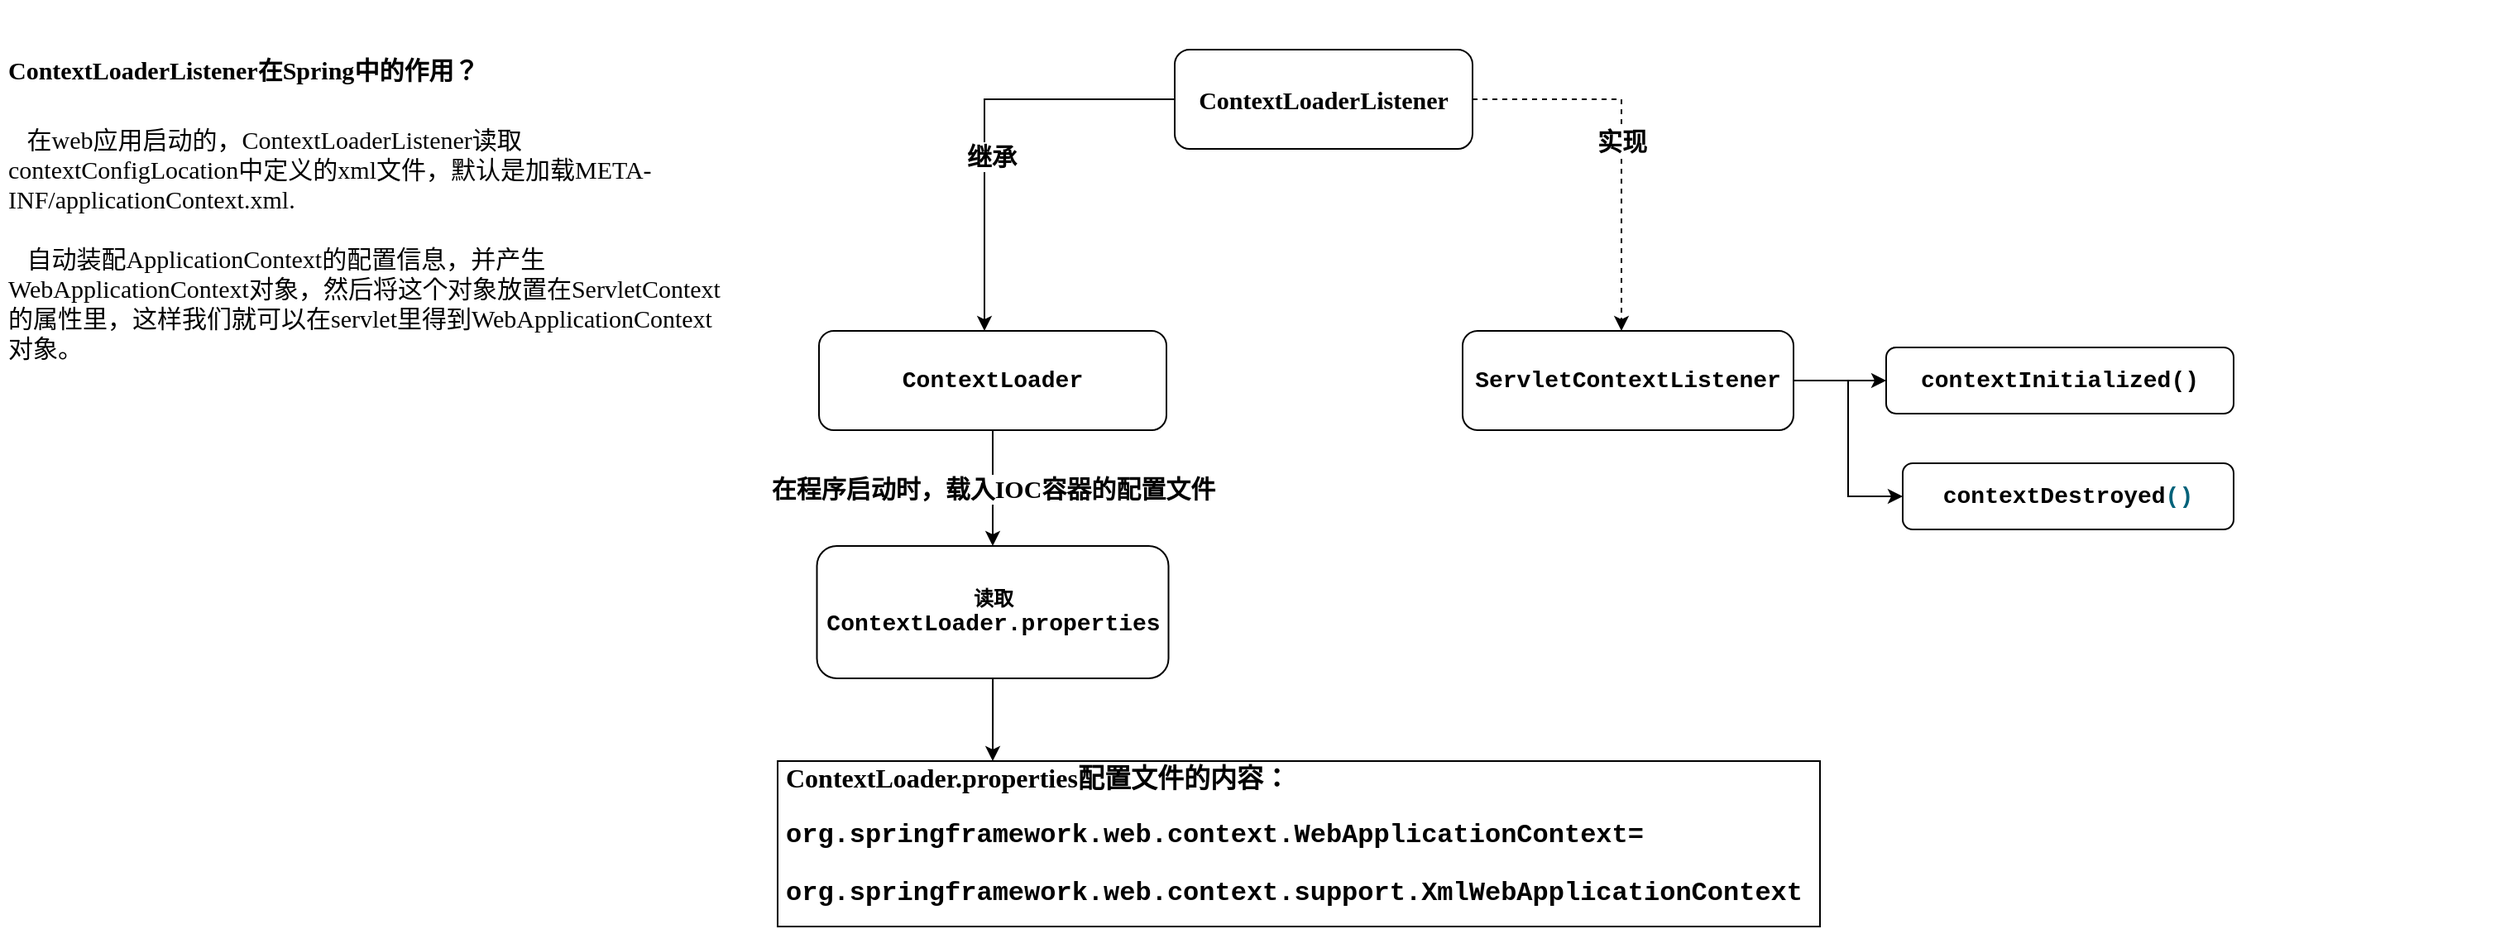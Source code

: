 <mxfile version="13.6.5" type="device"><diagram id="oO9Y5EatIj43Gdr_YWNO" name="Page-1"><mxGraphModel dx="2249" dy="762" grid="1" gridSize="10" guides="1" tooltips="1" connect="1" arrows="1" fold="1" page="1" pageScale="1" pageWidth="827" pageHeight="1169" math="0" shadow="0"><root><mxCell id="0"/><mxCell id="1" parent="0"/><mxCell id="0J1Sjv3J2SMHJqvnmU2G-5" value="" style="edgeStyle=orthogonalEdgeStyle;rounded=0;orthogonalLoop=1;jettySize=auto;html=1;fontSize=15;fontStyle=1;" edge="1" parent="1" source="0J1Sjv3J2SMHJqvnmU2G-1" target="0J1Sjv3J2SMHJqvnmU2G-4"><mxGeometry relative="1" as="geometry"><Array as="points"><mxPoint x="125" y="60"/></Array></mxGeometry></mxCell><mxCell id="0J1Sjv3J2SMHJqvnmU2G-6" value="继承" style="edgeLabel;html=1;align=center;verticalAlign=middle;resizable=0;points=[];fontSize=15;fontFamily=楷体;fontStyle=1;" vertex="1" connectable="0" parent="0J1Sjv3J2SMHJqvnmU2G-5"><mxGeometry x="0.164" y="4" relative="1" as="geometry"><mxPoint as="offset"/></mxGeometry></mxCell><mxCell id="0J1Sjv3J2SMHJqvnmU2G-8" value="实现" style="edgeStyle=orthogonalEdgeStyle;rounded=0;orthogonalLoop=1;jettySize=auto;html=1;fontSize=15;dashed=1;fontFamily=楷体;fontStyle=1;" edge="1" parent="1" source="0J1Sjv3J2SMHJqvnmU2G-1" target="0J1Sjv3J2SMHJqvnmU2G-7"><mxGeometry relative="1" as="geometry"><Array as="points"><mxPoint x="510" y="60"/></Array></mxGeometry></mxCell><mxCell id="0J1Sjv3J2SMHJqvnmU2G-1" value="&lt;font style=&quot;font-size: 15px&quot; face=&quot;Times New Roman&quot;&gt;ContextLoaderListener&lt;/font&gt;" style="rounded=1;whiteSpace=wrap;html=1;fontStyle=1;" vertex="1" parent="1"><mxGeometry x="240" y="30" width="180" height="60" as="geometry"/></mxCell><mxCell id="0J1Sjv3J2SMHJqvnmU2G-3" value="&lt;h1&gt;&lt;font face=&quot;Times New Roman&quot; style=&quot;font-size: 15px&quot;&gt;ContextLoaderListener&lt;/font&gt;&lt;font style=&quot;font-size: 15px&quot; face=&quot;楷体&quot;&gt;在&lt;/font&gt;&lt;font face=&quot;Times New Roman&quot; style=&quot;font-size: 15px&quot;&gt;Spring&lt;/font&gt;&lt;font style=&quot;font-size: 15px&quot; face=&quot;楷体&quot;&gt;中的作用？&lt;/font&gt;&lt;font face=&quot;楷体&quot; style=&quot;font-size: 15px&quot;&gt;&lt;br&gt;&lt;/font&gt;&lt;/h1&gt;&lt;div&gt;&lt;div&gt;&lt;div&gt;&lt;span style=&quot;font-weight: normal&quot;&gt;&lt;font face=&quot;楷体&quot;&gt;&amp;nbsp; &amp;nbsp;在&lt;/font&gt;&lt;font face=&quot;Times New Roman&quot;&gt;web&lt;/font&gt;&lt;font face=&quot;楷体&quot;&gt;应用启动的，&lt;/font&gt;&lt;font face=&quot;Times New Roman&quot;&gt;ContextLoaderListener&lt;/font&gt;&lt;font face=&quot;楷体&quot;&gt;读取&lt;/font&gt;&lt;font face=&quot;Times New Roman&quot;&gt;contextConfigLocation&lt;/font&gt;&lt;font face=&quot;楷体&quot;&gt;中定义的&lt;/font&gt;&lt;font face=&quot;Times New Roman&quot;&gt;xml&lt;/font&gt;&lt;font face=&quot;楷体&quot;&gt;文件，默认是加载&lt;/font&gt;&lt;font face=&quot;Times New Roman&quot;&gt;META-INF/applicationContext.xml.&lt;/font&gt;&lt;/span&gt;&lt;/div&gt;&lt;div&gt;&lt;span style=&quot;font-weight: normal&quot;&gt;&lt;font face=&quot;楷体&quot;&gt;&lt;br&gt;&lt;/font&gt;&lt;/span&gt;&lt;/div&gt;&lt;div&gt;&lt;span style=&quot;font-weight: normal&quot;&gt;&lt;font face=&quot;楷体&quot;&gt;&amp;nbsp; &amp;nbsp;自动装配&lt;/font&gt;&lt;font face=&quot;Times New Roman&quot;&gt;ApplicationContext&lt;/font&gt;&lt;font face=&quot;楷体&quot;&gt;的配置信息，并产生&lt;/font&gt;&lt;font face=&quot;Times New Roman&quot;&gt;WebApplicationContext&lt;/font&gt;&lt;font face=&quot;楷体&quot;&gt;对象，然后将这个对象放置在&lt;/font&gt;&lt;font face=&quot;Times New Roman&quot;&gt;ServletContext&lt;/font&gt;&lt;font face=&quot;楷体&quot;&gt;的属性里，这样我们就可以在&lt;/font&gt;&lt;font face=&quot;Times New Roman&quot;&gt;servlet&lt;/font&gt;&lt;font face=&quot;楷体&quot;&gt;里得到&lt;/font&gt;&lt;font face=&quot;Times New Roman&quot;&gt;WebApplicationContext&lt;/font&gt;&lt;font face=&quot;楷体&quot;&gt;对象。&lt;/font&gt;&lt;/span&gt;&lt;/div&gt;&lt;/div&gt;&lt;/div&gt;" style="text;html=1;strokeColor=none;fillColor=none;spacing=5;spacingTop=-20;whiteSpace=wrap;overflow=hidden;rounded=0;fontSize=15;align=left;fontStyle=1;" vertex="1" parent="1"><mxGeometry x="-470" y="10" width="440" height="230" as="geometry"/></mxCell><mxCell id="0J1Sjv3J2SMHJqvnmU2G-12" value="在程序启动时，载入&lt;font face=&quot;Times New Roman&quot;&gt;IOC&lt;/font&gt;容器的配置文件" style="edgeStyle=orthogonalEdgeStyle;rounded=0;orthogonalLoop=1;jettySize=auto;html=1;exitX=0.5;exitY=1;exitDx=0;exitDy=0;entryX=0.5;entryY=0;entryDx=0;entryDy=0;fontFamily=楷体;fontSize=15;fontStyle=1;" edge="1" parent="1" source="0J1Sjv3J2SMHJqvnmU2G-4" target="0J1Sjv3J2SMHJqvnmU2G-10"><mxGeometry relative="1" as="geometry"/></mxCell><mxCell id="0J1Sjv3J2SMHJqvnmU2G-4" value="&lt;pre style=&quot;background-color: rgb(255, 255, 255); font-family: &amp;quot;courier new&amp;quot;, monospace; font-size: 10.5pt;&quot;&gt;&lt;span style=&quot;&quot;&gt;ContextLoader&lt;/span&gt;&lt;/pre&gt;" style="whiteSpace=wrap;html=1;rounded=1;fontStyle=1;" vertex="1" parent="1"><mxGeometry x="25" y="200" width="210" height="60" as="geometry"/></mxCell><mxCell id="0J1Sjv3J2SMHJqvnmU2G-24" style="edgeStyle=orthogonalEdgeStyle;rounded=0;orthogonalLoop=1;jettySize=auto;html=1;exitX=1;exitY=0.5;exitDx=0;exitDy=0;entryX=0;entryY=0.5;entryDx=0;entryDy=0;fontFamily=楷体;fontSize=15;fontStyle=1;" edge="1" parent="1" source="0J1Sjv3J2SMHJqvnmU2G-7" target="0J1Sjv3J2SMHJqvnmU2G-23"><mxGeometry relative="1" as="geometry"/></mxCell><mxCell id="0J1Sjv3J2SMHJqvnmU2G-26" style="edgeStyle=orthogonalEdgeStyle;rounded=0;orthogonalLoop=1;jettySize=auto;html=1;exitX=1;exitY=0.5;exitDx=0;exitDy=0;entryX=0;entryY=0.5;entryDx=0;entryDy=0;fontFamily=楷体;fontSize=15;fontColor=#000000;" edge="1" parent="1" source="0J1Sjv3J2SMHJqvnmU2G-7" target="0J1Sjv3J2SMHJqvnmU2G-18"><mxGeometry relative="1" as="geometry"/></mxCell><mxCell id="0J1Sjv3J2SMHJqvnmU2G-7" value="&lt;pre style=&quot;background-color: rgb(255, 255, 255); font-family: &amp;quot;courier new&amp;quot;, monospace; font-size: 10.5pt;&quot;&gt;&lt;span style=&quot;&quot;&gt;ServletContextListener&lt;/span&gt;&lt;/pre&gt;" style="whiteSpace=wrap;html=1;rounded=1;fontStyle=1;" vertex="1" parent="1"><mxGeometry x="414" y="200" width="200" height="60" as="geometry"/></mxCell><mxCell id="0J1Sjv3J2SMHJqvnmU2G-15" value="" style="edgeStyle=orthogonalEdgeStyle;rounded=0;orthogonalLoop=1;jettySize=auto;html=1;fontFamily=楷体;fontSize=15;fontStyle=1;" edge="1" parent="1" source="0J1Sjv3J2SMHJqvnmU2G-10"><mxGeometry relative="1" as="geometry"><mxPoint x="130" y="460" as="targetPoint"/></mxGeometry></mxCell><mxCell id="0J1Sjv3J2SMHJqvnmU2G-10" value="&lt;font face=&quot;楷体&quot;&gt;读取&lt;/font&gt;&lt;span style=&quot;background-color: rgb(255 , 255 , 255) ; font-family: &amp;quot;courier new&amp;quot; , monospace ; font-size: 10.5pt&quot;&gt;ContextLoader.properties&lt;/span&gt;" style="whiteSpace=wrap;html=1;rounded=1;fontStyle=1;" vertex="1" parent="1"><mxGeometry x="23.75" y="330" width="212.5" height="80" as="geometry"/></mxCell><mxCell id="0J1Sjv3J2SMHJqvnmU2G-16" value="&lt;pre style=&quot;background-color: rgb(255, 255, 255); font-family: &amp;quot;courier new&amp;quot;, monospace; font-size: 10.5pt;&quot;&gt;&lt;br&gt;&lt;/pre&gt;" style="text;whiteSpace=wrap;html=1;fontSize=15;fontFamily=楷体;fontStyle=1;" vertex="1" parent="1"><mxGeometry x="490" y="500" width="550" height="60" as="geometry"/></mxCell><mxCell id="0J1Sjv3J2SMHJqvnmU2G-17" value="&lt;h1 style=&quot;font-size: 16px&quot;&gt;&lt;font style=&quot;font-size: 16px&quot;&gt;&lt;span style=&quot;text-align: center&quot;&gt;&lt;font face=&quot;Times New Roman&quot; style=&quot;font-size: 16px&quot;&gt;ContextLoader.properties&lt;/font&gt;&lt;/span&gt;&lt;span style=&quot;text-align: center&quot;&gt;配置文件的内容：&lt;/span&gt;&lt;br&gt;&lt;/font&gt;&lt;/h1&gt;&lt;div style=&quot;font-size: 16px&quot;&gt;&lt;pre style=&quot;background-color: rgb(255 , 255 , 255) ; font-family: &amp;quot;courier new&amp;quot; , monospace&quot;&gt;&lt;font style=&quot;font-size: 16px&quot;&gt;org.springframework.web.context.WebApplicationContext=&lt;/font&gt;&lt;/pre&gt;&lt;pre style=&quot;background-color: rgb(255 , 255 , 255) ; font-family: &amp;quot;courier new&amp;quot; , monospace&quot;&gt;&lt;font style=&quot;font-size: 16px&quot;&gt;org.springframework.web.context.support.XmlWebApplicationContext&lt;/font&gt;&lt;/pre&gt;&lt;/div&gt;" style="text;html=1;spacing=5;spacingTop=-20;whiteSpace=wrap;overflow=hidden;rounded=0;fontFamily=楷体;fontSize=15;align=left;strokeColor=#000000;sketch=0;shadow=0;fontStyle=1;" vertex="1" parent="1"><mxGeometry y="460" width="630" height="100" as="geometry"/></mxCell><mxCell id="0J1Sjv3J2SMHJqvnmU2G-18" value="&lt;pre style=&quot;background-color: rgb(255 , 255 , 255) ; font-family: &amp;#34;courier new&amp;#34; , monospace ; font-size: 10.5pt&quot;&gt;&lt;pre style=&quot;font-family: &amp;#34;courier new&amp;#34; , monospace ; font-size: 10.5pt&quot;&gt;contextDestroyed&lt;span style=&quot;color: rgb(0 , 98 , 122)&quot;&gt;()&lt;/span&gt;&lt;/pre&gt;&lt;/pre&gt;" style="whiteSpace=wrap;html=1;rounded=1;fontStyle=1;" vertex="1" parent="1"><mxGeometry x="680" y="280" width="200" height="40" as="geometry"/></mxCell><mxCell id="0J1Sjv3J2SMHJqvnmU2G-23" value="&lt;pre style=&quot;background-color: rgb(255, 255, 255); font-family: &amp;quot;courier new&amp;quot;, monospace; font-size: 10.5pt;&quot;&gt;&lt;span style=&quot;&quot;&gt;contextInitialized()&lt;/span&gt;&lt;/pre&gt;" style="whiteSpace=wrap;html=1;rounded=1;fontStyle=1;" vertex="1" parent="1"><mxGeometry x="670" y="210" width="210" height="40" as="geometry"/></mxCell></root></mxGraphModel></diagram></mxfile>